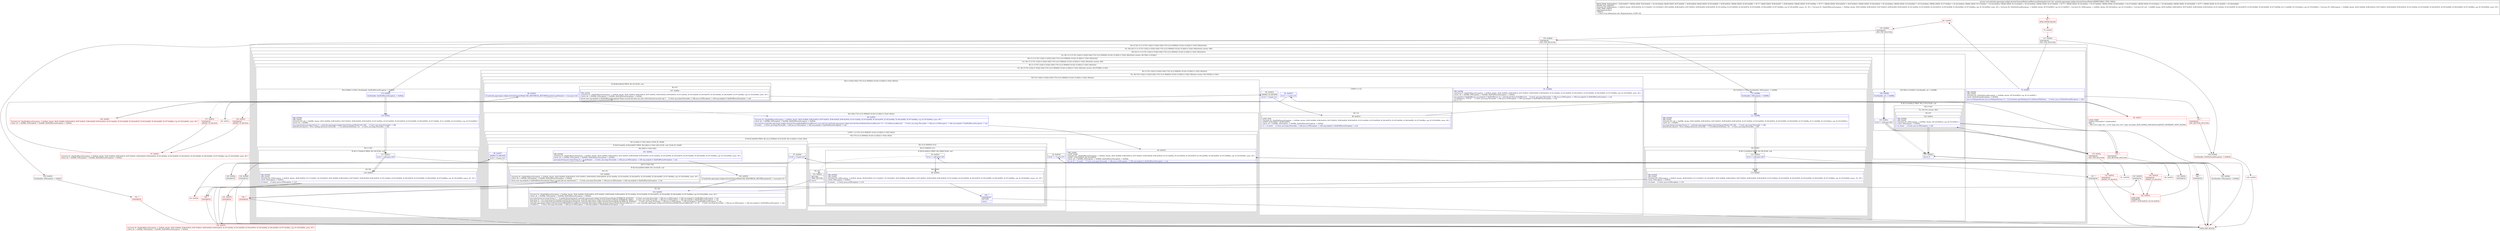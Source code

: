 digraph "CFG forandroidx.appcompat.widget.ActivityChooserModel.readHistoricalDataImpl()V" {
subgraph cluster_Region_1781339210 {
label = "R(1:(2:3|(1:(1:(1:(3:7|(1:12)|(2:(1:43)|(2:16|(2:17|(1:(2:(2:39|40)|(1:41)))(1:(2:26|(2:(1:33)|(1:28)))))))))))))";
node [shape=record,color=blue];
subgraph cluster_TryCatchRegion_1109422312 {
label = "Try: R(2:3|(1:(1:(1:(3:7|(1:12)|(2:(1:43)|(2:16|(2:17|(1:(2:(2:39|40)|(1:41)))(1:(2:26|(2:(1:33)|(1:28)))))))))))) catches: R(0)";
node [shape=record,color=blue];
subgraph cluster_Region_885343726 {
label = "R(2:3|(1:(1:(1:(3:7|(1:12)|(2:(1:43)|(2:16|(2:17|(1:(2:(2:39|40)|(1:41)))(1:(2:26|(2:(1:33)|(1:28))))))))))))";
node [shape=record,color=blue];
Node_79 [shape=record,label="{79\:\ 0x0003|TRY_ENTER\lTRY_LEAVE\lTryCatch #2 \{FileNotFoundException \-\> 0x00d4, blocks: (B:79:0x0003), top: B:131:0x0003 \}\lCatch: FileNotFoundException \-\> 0x00d4\l|java.io.FileInputStream java.io.FileInputStream r2 = r12.mContext.openFileInput(r12.mHistoryFileName)     \/\/ Catch: java.io.FileNotFoundException \-\> Ld4\l}"];
subgraph cluster_TryCatchRegion_1128569035 {
label = "Try: R(1:(1:(1:(3:7|(1:12)|(2:(1:43)|(2:16|(2:17|(1:(2:(2:39|40)|(1:41)))(1:(2:26|(2:(1:33)|(1:28))))))))))) catches: R(3:59|(1:(1:63))|61)";
node [shape=record,color=blue];
subgraph cluster_Region_1693752663 {
label = "R(1:(1:(1:(3:7|(1:12)|(2:(1:43)|(2:16|(2:17|(1:(2:(2:39|40)|(1:41)))(1:(2:26|(2:(1:33)|(1:28)))))))))))";
node [shape=record,color=blue];
subgraph cluster_TryCatchRegion_1719225031 {
label = "Try: R(1:(1:(3:7|(1:12)|(2:(1:43)|(2:16|(2:17|(1:(2:(2:39|40)|(1:41)))(1:(2:26|(2:(1:33)|(1:28)))))))))) catches: R(0)";
node [shape=record,color=blue];
subgraph cluster_Region_656392656 {
label = "R(1:(1:(3:7|(1:12)|(2:(1:43)|(2:16|(2:17|(1:(2:(2:39|40)|(1:41)))(1:(2:26|(2:(1:33)|(1:28))))))))))";
node [shape=record,color=blue];
subgraph cluster_TryCatchRegion_1090160440 {
label = "Try: R(1:(3:7|(1:12)|(2:(1:43)|(2:16|(2:17|(1:(2:(2:39|40)|(1:41)))(1:(2:26|(2:(1:33)|(1:28))))))))) catches: R(3:47|48|(1:(1:50)))";
node [shape=record,color=blue];
subgraph cluster_Region_10794069 {
label = "R(1:(3:7|(1:12)|(2:(1:43)|(2:16|(2:17|(1:(2:(2:39|40)|(1:41)))(1:(2:26|(2:(1:33)|(1:28)))))))))";
node [shape=record,color=blue];
subgraph cluster_TryCatchRegion_749201908 {
label = "Try: R(3:7|(1:12)|(2:(1:43)|(2:16|(2:17|(1:(2:(2:39|40)|(1:41)))(1:(2:26|(2:(1:33)|(1:28)))))))) catches: R(3:53|54|(1:(1:56)))";
node [shape=record,color=blue];
subgraph cluster_Region_482182676 {
label = "R(3:7|(1:12)|(2:(1:43)|(2:16|(2:17|(1:(2:(2:39|40)|(1:41)))(1:(2:26|(2:(1:33)|(1:28))))))))";
node [shape=record,color=blue];
Node_81 [shape=record,label="{81\:\ 0x000d|TRY_ENTER\lTryCatch #1 \{XmlPullParserException \-\> 0x00ab, blocks: (B:81:0x000d, B:86:0x001d, B:87:0x0023, B:89:0x002f, B:90:0x0034, B:101:0x004a, B:103:0x0056, B:104:0x007b, B:105:0x0082, B:106:0x0083, B:107:0x008a), top: B:130:0x000d, outer: #0 \}\lCatch: all \-\> 0x008b, IOException \-\> 0x008d, XmlPullParserException \-\> 0x00ab\l|org.xmlpull.v1.XmlPullParser org.xmlpull.v1.XmlPullParser r2 = android.util.Xml.newPullParser()     \/\/ Catch: java.lang.Throwable \-\> L8b java.io.IOException \-\> L8d org.xmlpull.v1.XmlPullParserException \-\> Lab\lr2.setInput(r2, \"UTF\-8\")     \/\/ Catch: java.lang.Throwable \-\> L8b java.io.IOException \-\> L8d org.xmlpull.v1.XmlPullParserException \-\> Lab\lint r3 = 0\l}"];
subgraph cluster_LoopRegion_1939486814 {
label = "LOOP:0: (1:12)";
node [shape=record,color=blue];
Node_83 [shape=record,label="{83\:\ 0x0018|if (r3 != 1) goto L10\l}"];
Node_85 [shape=record,label="{85\:\ 0x001b|ADDED_TO_REGION\l|if (r3 != 2) goto L12\l}"];
subgraph cluster_Region_1016548791 {
label = "R(1:12)";
node [shape=record,color=blue];
Node_86 [shape=record,label="{86\:\ 0x001d|LOOP_END\lTryCatch #1 \{XmlPullParserException \-\> 0x00ab, blocks: (B:81:0x000d, B:86:0x001d, B:87:0x0023, B:89:0x002f, B:90:0x0034, B:101:0x004a, B:103:0x0056, B:104:0x007b, B:105:0x0082, B:106:0x0083, B:107:0x008a), top: B:130:0x000d, outer: #0 \}\lLOOP:0: B:82:0x0017\-\>B:86:0x001d\lCatch: all \-\> 0x008b, IOException \-\> 0x008d, XmlPullParserException \-\> 0x00ab\l|r3 = r2.next()     \/\/ Catch: java.lang.Throwable \-\> L8b java.io.IOException \-\> L8d org.xmlpull.v1.XmlPullParserException \-\> Lab\l}"];
}
}
subgraph cluster_Region_1970257137 {
label = "R(2:(1:43)|(2:16|(2:17|(1:(2:(2:39|40)|(1:41)))(1:(2:26|(2:(1:33)|(1:28)))))))";
node [shape=record,color=blue];
subgraph cluster_IfRegion_2083757562 {
label = "IF [B:88:0x002d] THEN: R(1:43) ELSE: null";
node [shape=record,color=blue];
Node_88 [shape=record,label="{88\:\ 0x002d|if (androidx.appcompat.widget.ActivityChooserModel.TAG_HISTORICAL_RECORDS.equals(r2.getName()) != true) goto L42\l}"];
subgraph cluster_Region_1631069731 {
label = "R(1:43)";
node [shape=record,color=blue];
Node_107 [shape=record,label="{107\:\ 0x008a|TRY_LEAVE\lTryCatch #1 \{XmlPullParserException \-\> 0x00ab, blocks: (B:81:0x000d, B:86:0x001d, B:87:0x0023, B:89:0x002f, B:90:0x0034, B:101:0x004a, B:103:0x0056, B:104:0x007b, B:105:0x0082, B:106:0x0083, B:107:0x008a), top: B:130:0x000d, outer: #0 \}\lCatch: all \-\> 0x008b, IOException \-\> 0x008d, XmlPullParserException \-\> 0x00ab\l|throw new org.xmlpull.v1.XmlPullParserException(\"Share records file does not start with historical\-records tag.\")     \/\/ Catch: java.lang.Throwable \-\> L8b java.io.IOException \-\> L8d org.xmlpull.v1.XmlPullParserException \-\> Lab\l}"];
}
}
subgraph cluster_Region_454615955 {
label = "R(2:16|(2:17|(1:(2:(2:39|40)|(1:41)))(1:(2:26|(2:(1:33)|(1:28))))))";
node [shape=record,color=blue];
Node_89 [shape=record,label="{89\:\ 0x002f|TryCatch #1 \{XmlPullParserException \-\> 0x00ab, blocks: (B:81:0x000d, B:86:0x001d, B:87:0x0023, B:89:0x002f, B:90:0x0034, B:101:0x004a, B:103:0x0056, B:104:0x007b, B:105:0x0082, B:106:0x0083, B:107:0x008a), top: B:130:0x000d, outer: #0 \}\lCatch: all \-\> 0x008b, IOException \-\> 0x008d, XmlPullParserException \-\> 0x00ab\l|java.util.List\<androidx.appcompat.widget.ActivityChooserModel$HistoricalRecord\> java.util.List\<androidx.appcompat.widget.ActivityChooserModel.HistoricalRecord\> r5 = r12.mHistoricalRecords     \/\/ Catch: java.lang.Throwable \-\> L8b java.io.IOException \-\> L8d org.xmlpull.v1.XmlPullParserException \-\> Lab\lr5.clear()     \/\/ Catch: java.lang.Throwable \-\> L8b java.io.IOException \-\> L8d org.xmlpull.v1.XmlPullParserException \-\> Lab\l}"];
subgraph cluster_LoopRegion_1142632525 {
label = "LOOP:1: (2:17|(1:(2:(2:39|40)|(1:41)))(1:(2:26|(2:(1:33)|(1:28)))))";
node [shape=record,color=blue];
subgraph cluster_Region_1604515531 {
label = "R(2:17|(1:(2:(2:39|40)|(1:41)))(1:(2:26|(2:(1:33)|(1:28)))))";
node [shape=record,color=blue];
Node_90 [shape=record,label="{90\:\ 0x0034|TRY_LEAVE\lLOOP_START\lTryCatch #1 \{XmlPullParserException \-\> 0x00ab, blocks: (B:81:0x000d, B:86:0x001d, B:87:0x0023, B:89:0x002f, B:90:0x0034, B:101:0x004a, B:103:0x0056, B:104:0x007b, B:105:0x0082, B:106:0x0083, B:107:0x008a), top: B:130:0x000d, outer: #0 \}\lLOOP:1: B:90:0x0034\-\>B:142:0x0034\lCatch: all \-\> 0x008b, IOException \-\> 0x008d, XmlPullParserException \-\> 0x00ab\l|int int r6 = r2.next()     \/\/ Catch: java.lang.Throwable \-\> L8b java.io.IOException \-\> L8d org.xmlpull.v1.XmlPullParserException \-\> Lab\l}"];
subgraph cluster_IfRegion_1396984469 {
label = "IF [B:92:0x0039] THEN: R(1:(2:(2:39|40)|(1:41))) ELSE: R(1:(2:26|(2:(1:33)|(1:28))))";
node [shape=record,color=blue];
Node_92 [shape=record,label="{92\:\ 0x0039|if (r6 == 1) goto L37\l}"];
subgraph cluster_Region_1474337139 {
label = "R(1:(2:(2:39|40)|(1:41)))";
node [shape=record,color=blue];
subgraph cluster_Region_1608527690 {
label = "R(2:(2:39|40)|(1:41))";
node [shape=record,color=blue];
subgraph cluster_IfRegion_1274935526 {
label = "IF [B:93:0x003c] THEN: R(2:39|40) ELSE: null";
node [shape=record,color=blue];
Node_93 [shape=record,label="{93\:\ 0x003c|if (r2 != null) goto L39\l}"];
subgraph cluster_Region_996942799 {
label = "R(2:39|40)";
node [shape=record,color=blue];
Node_94 [shape=record,label="{94\:\ 0x003e|TRY_ENTER\lTRY_LEAVE\lTryCatch #0 \{IOException \-\> 0x00c9, blocks: (B:94:0x003e, B:113:0x00a7, B:118:0x00c5, B:81:0x000d, B:86:0x001d, B:87:0x0023, B:89:0x002f, B:90:0x0034, B:101:0x004a, B:103:0x0056, B:104:0x007b, B:105:0x0082, B:106:0x0083, B:107:0x008a), top: B:130:0x000d, inners: #1, #5 \}\lCatch: IOException \-\> 0x00c9\l|r2.close()     \/\/ Catch: java.io.IOException \-\> Lc9\l}"];
Node_149 [shape=record,label="{149\:\ ?|SYNTHETIC\lRETURN\l|return\l}"];
}
}
subgraph cluster_Region_2135491499 {
label = "R(1:41)";
node [shape=record,color=blue];
Node_122 [shape=record,label="{122\:\ 0x00cb|RETURN\lORIG_RETURN\l|return\l}"];
}
}
}
subgraph cluster_Region_1649266007 {
label = "R(1:(2:26|(2:(1:33)|(1:28)))) | ELSE_IF_CHAIN\l";
node [shape=record,color=blue];
subgraph cluster_IfRegion_1833910385 {
label = "IF [B:97:0x0044, B:99:0x0047] THEN: R(2:26|(2:(1:33)|(1:28))) ELSE: null | ELSE_IF_CHAIN\l";
node [shape=record,color=blue];
Node_97 [shape=record,label="{97\:\ 0x0044|if (r6 != 3) goto L22\l}"];
Node_99 [shape=record,label="{99\:\ 0x0047|ADDED_TO_REGION\l|if (r6 != 4) goto L25\l}"];
subgraph cluster_Region_2102947241 {
label = "R(2:26|(2:(1:33)|(1:28)))";
node [shape=record,color=blue];
Node_101 [shape=record,label="{101\:\ 0x004a|TRY_ENTER\lTryCatch #1 \{XmlPullParserException \-\> 0x00ab, blocks: (B:81:0x000d, B:86:0x001d, B:87:0x0023, B:89:0x002f, B:90:0x0034, B:101:0x004a, B:103:0x0056, B:104:0x007b, B:105:0x0082, B:106:0x0083, B:107:0x008a), top: B:130:0x000d, outer: #0 \}\lCatch: all \-\> 0x008b, IOException \-\> 0x008d, XmlPullParserException \-\> 0x00ab\l|java.lang.String java.lang.String r6 = r2.getName()     \/\/ Catch: java.lang.Throwable \-\> L8b java.io.IOException \-\> L8d org.xmlpull.v1.XmlPullParserException \-\> Lab\l}"];
subgraph cluster_Region_825621356 {
label = "R(2:(1:33)|(1:28))";
node [shape=record,color=blue];
subgraph cluster_IfRegion_903474917 {
label = "IF [B:102:0x0054] THEN: R(1:33) ELSE: null";
node [shape=record,color=blue];
Node_102 [shape=record,label="{102\:\ 0x0054|if (androidx.appcompat.widget.ActivityChooserModel.TAG_HISTORICAL_RECORD.equals(r6) != true) goto L31\l}"];
subgraph cluster_Region_1869678719 {
label = "R(1:33)";
node [shape=record,color=blue];
Node_105 [shape=record,label="{105\:\ 0x0082|TryCatch #1 \{XmlPullParserException \-\> 0x00ab, blocks: (B:81:0x000d, B:86:0x001d, B:87:0x0023, B:89:0x002f, B:90:0x0034, B:101:0x004a, B:103:0x0056, B:104:0x007b, B:105:0x0082, B:106:0x0083, B:107:0x008a), top: B:130:0x000d, outer: #0 \}\lCatch: all \-\> 0x008b, IOException \-\> 0x008d, XmlPullParserException \-\> 0x00ab\l|throw new org.xmlpull.v1.XmlPullParserException(\"Share records file not well\-formed.\")     \/\/ Catch: java.lang.Throwable \-\> L8b java.io.IOException \-\> L8d org.xmlpull.v1.XmlPullParserException \-\> Lab\l}"];
}
}
subgraph cluster_Region_2065988928 {
label = "R(1:28)";
node [shape=record,color=blue];
Node_103 [shape=record,label="{103\:\ 0x0056|TryCatch #1 \{XmlPullParserException \-\> 0x00ab, blocks: (B:81:0x000d, B:86:0x001d, B:87:0x0023, B:89:0x002f, B:90:0x0034, B:101:0x004a, B:103:0x0056, B:104:0x007b, B:105:0x0082, B:106:0x0083, B:107:0x008a), top: B:130:0x000d, outer: #0 \}\lCatch: all \-\> 0x008b, IOException \-\> 0x008d, XmlPullParserException \-\> 0x00ab\l|java.lang.String java.lang.String r7 = r2.getAttributeValue(null, androidx.appcompat.widget.ActivityChooserModel.ATTRIBUTE_ACTIVITY)     \/\/ Catch: java.lang.Throwable \-\> L8b java.io.IOException \-\> L8d org.xmlpull.v1.XmlPullParserException \-\> Lab\llong long r9 = java.lang.Long.parseLong(r2.getAttributeValue(null, androidx.appcompat.widget.ActivityChooserModel.ATTRIBUTE_TIME))     \/\/ Catch: java.lang.Throwable \-\> L8b java.io.IOException \-\> L8d org.xmlpull.v1.XmlPullParserException \-\> Lab\lfloat float r8 = java.lang.Float.parseFloat(r2.getAttributeValue(null, androidx.appcompat.widget.ActivityChooserModel.ATTRIBUTE_WEIGHT))     \/\/ Catch: java.lang.Throwable \-\> L8b java.io.IOException \-\> L8d org.xmlpull.v1.XmlPullParserException \-\> Lab\landroidx.appcompat.widget.ActivityChooserModel$HistoricalRecord androidx.appcompat.widget.ActivityChooserModel.HistoricalRecord r11 = new androidx.appcompat.widget.ActivityChooserModel.HistoricalRecord(r7, r9, r8)     \/\/ Catch: java.lang.Throwable \-\> L8b java.io.IOException \-\> L8d org.xmlpull.v1.XmlPullParserException \-\> Lab\lr5.add(r11)     \/\/ Catch: java.lang.Throwable \-\> L8b java.io.IOException \-\> L8d org.xmlpull.v1.XmlPullParserException \-\> Lab\l}"];
}
}
}
}
}
}
}
}
}
}
}
subgraph cluster_Region_444290028 {
label = "R(3:53|54|(1:(1:56))) | ExcHandler: IOException \-\> 0x008d\l";
node [shape=record,color=blue];
Node_110 [shape=record,label="{110\:\ 0x008d|ExcHandler: IOException \-\> 0x008d\l}"];
Node_111 [shape=record,label="{111\:\ 0x008e|TRY_ENTER\lTRY_LEAVE\lTryCatch #4 \{all \-\> 0x008b, blocks: (B:81:0x000d, B:86:0x001d, B:87:0x0023, B:89:0x002f, B:90:0x0034, B:101:0x004a, B:103:0x0056, B:104:0x007b, B:105:0x0082, B:106:0x0083, B:107:0x008a, B:111:0x008e, B:116:0x00ac), top: B:135:0x000d \}\lCatch: all \-\> 0x008b\l|java.lang.String java.lang.String r3 = androidx.appcompat.widget.ActivityChooserModel.LOG_TAG     \/\/ Catch: java.lang.Throwable \-\> L8b\landroid.util.Log.e(r3, \"Error reading historical recrod file: \" + r12.mHistoryFileName, r2)     \/\/ Catch: java.lang.Throwable \-\> L8b\l}"];
subgraph cluster_Region_1477577313 {
label = "R(1:(1:56))";
node [shape=record,color=blue];
subgraph cluster_IfRegion_630782841 {
label = "IF [B:112:0x00a5] THEN: R(1:56) ELSE: null";
node [shape=record,color=blue];
Node_112 [shape=record,label="{112\:\ 0x00a5|if (r2 != null) goto L56\l}"];
subgraph cluster_Region_1441092856 {
label = "R(1:56)";
node [shape=record,color=blue];
Node_113 [shape=record,label="{113\:\ 0x00a7|TRY_ENTER\lTRY_LEAVE\lTryCatch #0 \{IOException \-\> 0x00c9, blocks: (B:94:0x003e, B:113:0x00a7, B:118:0x00c5, B:81:0x000d, B:86:0x001d, B:87:0x0023, B:89:0x002f, B:90:0x0034, B:101:0x004a, B:103:0x0056, B:104:0x007b, B:105:0x0082, B:106:0x0083, B:107:0x008a), top: B:130:0x000d, inners: #1, #5 \}\lCatch: IOException \-\> 0x00c9\l|r2.close()     \/\/ Catch: java.io.IOException \-\> Lc9\l}"];
}
}
}
}
}
}
subgraph cluster_Region_759291489 {
label = "R(3:47|48|(1:(1:50))) | ExcHandler: XmlPullParserException \-\> 0x00ab\l";
node [shape=record,color=blue];
Node_115 [shape=record,label="{115\:\ 0x00ab|ExcHandler: XmlPullParserException \-\> 0x00ab\l}"];
Node_116 [shape=record,label="{116\:\ 0x00ac|TRY_ENTER\lTRY_LEAVE\lTryCatch #4 \{all \-\> 0x008b, blocks: (B:81:0x000d, B:86:0x001d, B:87:0x0023, B:89:0x002f, B:90:0x0034, B:101:0x004a, B:103:0x0056, B:104:0x007b, B:105:0x0082, B:106:0x0083, B:107:0x008a, B:111:0x008e, B:116:0x00ac), top: B:135:0x000d \}\lCatch: all \-\> 0x008b\l|java.lang.String java.lang.String r3 = androidx.appcompat.widget.ActivityChooserModel.LOG_TAG     \/\/ Catch: java.lang.Throwable \-\> L8b\landroid.util.Log.e(r3, \"Error reading historical recrod file: \" + r12.mHistoryFileName, r2)     \/\/ Catch: java.lang.Throwable \-\> L8b\l}"];
subgraph cluster_Region_1421431617 {
label = "R(1:(1:50))";
node [shape=record,color=blue];
subgraph cluster_IfRegion_1903934570 {
label = "IF [B:117:0x00c3] THEN: R(1:50) ELSE: null";
node [shape=record,color=blue];
Node_117 [shape=record,label="{117\:\ 0x00c3|if (r2 != null) goto L50\l}"];
subgraph cluster_Region_726899665 {
label = "R(1:50)";
node [shape=record,color=blue];
Node_118 [shape=record,label="{118\:\ 0x00c5|TRY_ENTER\lTRY_LEAVE\lTryCatch #0 \{IOException \-\> 0x00c9, blocks: (B:94:0x003e, B:113:0x00a7, B:118:0x00c5, B:81:0x000d, B:86:0x001d, B:87:0x0023, B:89:0x002f, B:90:0x0034, B:101:0x004a, B:103:0x0056, B:104:0x007b, B:105:0x0082, B:106:0x0083, B:107:0x008a), top: B:130:0x000d, inners: #1, #5 \}\lCatch: IOException \-\> 0x00c9\l|r2.close()     \/\/ Catch: java.io.IOException \-\> Lc9\l}"];
}
}
}
}
}
}
subgraph cluster_Region_1246313505 {
label = "R(0) | ExcHandler: IOException \-\> 0x00c9\l";
node [shape=record,color=blue];
}
}
}
subgraph cluster_Region_765257703 {
label = "R(3:59|(1:(1:63))|61) | ExcHandler: all \-\> 0x008b\l";
node [shape=record,color=blue];
Node_108 [shape=record,label="{108\:\ 0x008b|ExcHandler: all \-\> 0x008b\l}"];
subgraph cluster_IfRegion_1240657649 {
label = "IF [B:123:0x00cc] THEN: R(1:(1:63)) ELSE: null";
node [shape=record,color=blue];
Node_123 [shape=record,label="{123\:\ 0x00cc|if (r2 != null) goto L62\l}"];
subgraph cluster_Region_1695916343 {
label = "R(1:(1:63))";
node [shape=record,color=blue];
subgraph cluster_TryCatchRegion_2066269583 {
label = "Try: R(1:63) catches: R(0)";
node [shape=record,color=blue];
subgraph cluster_Region_911155619 {
label = "R(1:63)";
node [shape=record,color=blue];
Node_124 [shape=record,label="{124\:\ 0x00ce|TRY_ENTER\lTRY_LEAVE\lTryCatch #3 \{IOException \-\> 0x00d2, blocks: (B:124:0x00ce), top: B:133:0x00ce \}\lCatch: IOException \-\> 0x00d2\l|r2.close()     \/\/ Catch: java.io.IOException \-\> Ld2\l}"];
}
subgraph cluster_Region_2013480703 {
label = "R(0) | ExcHandler: IOException \-\> 0x00d2\l";
node [shape=record,color=blue];
}
}
}
}
Node_127 [shape=record,label="{127\:\ 0x00d3|throw r0\l}"];
}
}
}
subgraph cluster_Region_845821383 {
label = "R(0) | ExcHandler: FileNotFoundException \-\> 0x00d4\l";
node [shape=record,color=blue];
}
}
}
subgraph cluster_Region_845821383 {
label = "R(0) | ExcHandler: FileNotFoundException \-\> 0x00d4\l";
node [shape=record,color=blue];
}
subgraph cluster_Region_759291489 {
label = "R(3:47|48|(1:(1:50))) | ExcHandler: XmlPullParserException \-\> 0x00ab\l";
node [shape=record,color=blue];
Node_115 [shape=record,label="{115\:\ 0x00ab|ExcHandler: XmlPullParserException \-\> 0x00ab\l}"];
Node_116 [shape=record,label="{116\:\ 0x00ac|TRY_ENTER\lTRY_LEAVE\lTryCatch #4 \{all \-\> 0x008b, blocks: (B:81:0x000d, B:86:0x001d, B:87:0x0023, B:89:0x002f, B:90:0x0034, B:101:0x004a, B:103:0x0056, B:104:0x007b, B:105:0x0082, B:106:0x0083, B:107:0x008a, B:111:0x008e, B:116:0x00ac), top: B:135:0x000d \}\lCatch: all \-\> 0x008b\l|java.lang.String java.lang.String r3 = androidx.appcompat.widget.ActivityChooserModel.LOG_TAG     \/\/ Catch: java.lang.Throwable \-\> L8b\landroid.util.Log.e(r3, \"Error reading historical recrod file: \" + r12.mHistoryFileName, r2)     \/\/ Catch: java.lang.Throwable \-\> L8b\l}"];
subgraph cluster_Region_1421431617 {
label = "R(1:(1:50))";
node [shape=record,color=blue];
subgraph cluster_IfRegion_1903934570 {
label = "IF [B:117:0x00c3] THEN: R(1:50) ELSE: null";
node [shape=record,color=blue];
Node_117 [shape=record,label="{117\:\ 0x00c3|if (r2 != null) goto L50\l}"];
subgraph cluster_Region_726899665 {
label = "R(1:50)";
node [shape=record,color=blue];
Node_118 [shape=record,label="{118\:\ 0x00c5|TRY_ENTER\lTRY_LEAVE\lTryCatch #0 \{IOException \-\> 0x00c9, blocks: (B:94:0x003e, B:113:0x00a7, B:118:0x00c5, B:81:0x000d, B:86:0x001d, B:87:0x0023, B:89:0x002f, B:90:0x0034, B:101:0x004a, B:103:0x0056, B:104:0x007b, B:105:0x0082, B:106:0x0083, B:107:0x008a), top: B:130:0x000d, inners: #1, #5 \}\lCatch: IOException \-\> 0x00c9\l|r2.close()     \/\/ Catch: java.io.IOException \-\> Lc9\l}"];
}
}
}
}
subgraph cluster_Region_444290028 {
label = "R(3:53|54|(1:(1:56))) | ExcHandler: IOException \-\> 0x008d\l";
node [shape=record,color=blue];
Node_110 [shape=record,label="{110\:\ 0x008d|ExcHandler: IOException \-\> 0x008d\l}"];
Node_111 [shape=record,label="{111\:\ 0x008e|TRY_ENTER\lTRY_LEAVE\lTryCatch #4 \{all \-\> 0x008b, blocks: (B:81:0x000d, B:86:0x001d, B:87:0x0023, B:89:0x002f, B:90:0x0034, B:101:0x004a, B:103:0x0056, B:104:0x007b, B:105:0x0082, B:106:0x0083, B:107:0x008a, B:111:0x008e, B:116:0x00ac), top: B:135:0x000d \}\lCatch: all \-\> 0x008b\l|java.lang.String java.lang.String r3 = androidx.appcompat.widget.ActivityChooserModel.LOG_TAG     \/\/ Catch: java.lang.Throwable \-\> L8b\landroid.util.Log.e(r3, \"Error reading historical recrod file: \" + r12.mHistoryFileName, r2)     \/\/ Catch: java.lang.Throwable \-\> L8b\l}"];
subgraph cluster_Region_1477577313 {
label = "R(1:(1:56))";
node [shape=record,color=blue];
subgraph cluster_IfRegion_630782841 {
label = "IF [B:112:0x00a5] THEN: R(1:56) ELSE: null";
node [shape=record,color=blue];
Node_112 [shape=record,label="{112\:\ 0x00a5|if (r2 != null) goto L56\l}"];
subgraph cluster_Region_1441092856 {
label = "R(1:56)";
node [shape=record,color=blue];
Node_113 [shape=record,label="{113\:\ 0x00a7|TRY_ENTER\lTRY_LEAVE\lTryCatch #0 \{IOException \-\> 0x00c9, blocks: (B:94:0x003e, B:113:0x00a7, B:118:0x00c5, B:81:0x000d, B:86:0x001d, B:87:0x0023, B:89:0x002f, B:90:0x0034, B:101:0x004a, B:103:0x0056, B:104:0x007b, B:105:0x0082, B:106:0x0083, B:107:0x008a), top: B:130:0x000d, inners: #1, #5 \}\lCatch: IOException \-\> 0x00c9\l|r2.close()     \/\/ Catch: java.io.IOException \-\> Lc9\l}"];
}
}
}
}
subgraph cluster_Region_765257703 {
label = "R(3:59|(1:(1:63))|61) | ExcHandler: all \-\> 0x008b\l";
node [shape=record,color=blue];
Node_108 [shape=record,label="{108\:\ 0x008b|ExcHandler: all \-\> 0x008b\l}"];
subgraph cluster_IfRegion_1240657649 {
label = "IF [B:123:0x00cc] THEN: R(1:(1:63)) ELSE: null";
node [shape=record,color=blue];
Node_123 [shape=record,label="{123\:\ 0x00cc|if (r2 != null) goto L62\l}"];
subgraph cluster_Region_1695916343 {
label = "R(1:(1:63))";
node [shape=record,color=blue];
subgraph cluster_TryCatchRegion_2066269583 {
label = "Try: R(1:63) catches: R(0)";
node [shape=record,color=blue];
subgraph cluster_Region_911155619 {
label = "R(1:63)";
node [shape=record,color=blue];
Node_124 [shape=record,label="{124\:\ 0x00ce|TRY_ENTER\lTRY_LEAVE\lTryCatch #3 \{IOException \-\> 0x00d2, blocks: (B:124:0x00ce), top: B:133:0x00ce \}\lCatch: IOException \-\> 0x00d2\l|r2.close()     \/\/ Catch: java.io.IOException \-\> Ld2\l}"];
}
subgraph cluster_Region_2013480703 {
label = "R(0) | ExcHandler: IOException \-\> 0x00d2\l";
node [shape=record,color=blue];
}
}
}
}
Node_127 [shape=record,label="{127\:\ 0x00d3|throw r0\l}"];
}
subgraph cluster_Region_1246313505 {
label = "R(0) | ExcHandler: IOException \-\> 0x00c9\l";
node [shape=record,color=blue];
}
subgraph cluster_Region_2013480703 {
label = "R(0) | ExcHandler: IOException \-\> 0x00d2\l";
node [shape=record,color=blue];
}
Node_76 [shape=record,color=red,label="{76\:\ ?|MTH_ENTER_BLOCK\l}"];
Node_78 [shape=record,color=red,label="{78\:\ 0x0000}"];
Node_131 [shape=record,color=red,label="{131\:\ 0x0003|SYNTHETIC\lEXC_TOP_SPLITTER\l}"];
Node_80 [shape=record,color=red,label="{80\:\ 0x000b}"];
Node_135 [shape=record,color=red,label="{135\:\ 0x000d|SYNTHETIC\lEXC_TOP_SPLITTER\l}"];
Node_130 [shape=record,color=red,label="{130\:\ 0x000d|SYNTHETIC\lEXC_TOP_SPLITTER\l}"];
Node_82 [shape=record,color=red,label="{82\:\ 0x0017|LOOP_START\lLOOP:0: B:82:0x0017\-\>B:86:0x001d\lPHI: r3 \l  PHI: (r3v5 'type' int) = (r3v4 'type' int), (r3v7 'type' int) binds: [B:81:0x000d, B:86:0x001d] A[DONT_GENERATE, DONT_INLINE]\l}"];
Node_84 [shape=record,color=red,label="{84\:\ 0x001a}"];
Node_137 [shape=record,color=red,label="{137\:\ 0x0023|SYNTHETIC\lADDED_TO_REGION\l}"];
Node_87 [shape=record,color=red,label="{87\:\ 0x0023|TryCatch #1 \{XmlPullParserException \-\> 0x00ab, blocks: (B:81:0x000d, B:86:0x001d, B:87:0x0023, B:89:0x002f, B:90:0x0034, B:101:0x004a, B:103:0x0056, B:104:0x007b, B:105:0x0082, B:106:0x0083, B:107:0x008a), top: B:130:0x000d, outer: #0 \}\lCatch: all \-\> 0x008b, IOException \-\> 0x008d, XmlPullParserException \-\> 0x00ab\l}"];
Node_91 [shape=record,color=red,label="{91\:\ 0x0038}"];
Node_96 [shape=record,color=red,label="{96\:\ 0x0043}"];
Node_138 [shape=record,color=red,label="{138\:\ 0x0046|SYNTHETIC\l}"];
Node_98 [shape=record,color=red,label="{98\:\ 0x0046}"];
Node_140 [shape=record,color=red,label="{140\:\ 0x004a|SYNTHETIC\l}"];
Node_145 [shape=record,color=red,label="{145\:\ 0x0034|SYNTHETIC\l}"];
Node_142 [shape=record,color=red,label="{142\:\ 0x0034|LOOP_END\lSYNTHETIC\lLOOP:1: B:90:0x0034\-\>B:142:0x0034\l}"];
Node_141 [shape=record,color=red,label="{141\:\ 0x007b|SYNTHETIC\l}"];
Node_104 [shape=record,color=red,label="{104\:\ 0x007b|TryCatch #1 \{XmlPullParserException \-\> 0x00ab, blocks: (B:81:0x000d, B:86:0x001d, B:87:0x0023, B:89:0x002f, B:90:0x0034, B:101:0x004a, B:103:0x0056, B:104:0x007b, B:105:0x0082, B:106:0x0083, B:107:0x008a), top: B:130:0x000d, outer: #0 \}\lCatch: all \-\> 0x008b, IOException \-\> 0x008d, XmlPullParserException \-\> 0x00ab\l}"];
Node_77 [shape=record,color=red,label="{77\:\ ?|MTH_EXIT_BLOCK\l}"];
Node_144 [shape=record,color=red,label="{144\:\ 0x0034|SYNTHETIC\lADDED_TO_REGION\l}"];
Node_143 [shape=record,color=red,label="{143\:\ 0x0034|SYNTHETIC\lADDED_TO_REGION\l}"];
Node_139 [shape=record,color=red,label="{139\:\ 0x003c|SYNTHETIC\l}"];
Node_106 [shape=record,color=red,label="{106\:\ 0x0083|TryCatch #1 \{XmlPullParserException \-\> 0x00ab, blocks: (B:81:0x000d, B:86:0x001d, B:87:0x0023, B:89:0x002f, B:90:0x0034, B:101:0x004a, B:103:0x0056, B:104:0x007b, B:105:0x0082, B:106:0x0083, B:107:0x008a), top: B:130:0x000d, outer: #0 \}\lCatch: all \-\> 0x008b, IOException \-\> 0x008d, XmlPullParserException \-\> 0x00ab\l}"];
Node_136 [shape=record,color=red,label="{136\:\ 0x0023|SYNTHETIC\lADDED_TO_REGION\l}"];
Node_120 [shape=record,color=red,label="{120\:\ 0x00c9|ExcHandler: IOException \-\> 0x00c9\l}"];
Node_151 [shape=record,color=red,label="{151\:\ ?|SYNTHETIC\l}"];
Node_148 [shape=record,color=red,label="{148\:\ ?|SYNTHETIC\l}"];
Node_147 [shape=record,color=red,label="{147\:\ ?|SYNTHETIC\l}"];
Node_150 [shape=record,color=red,label="{150\:\ ?|SYNTHETIC\l}"];
Node_146 [shape=record,color=red,label="{146\:\ ?|SYNTHETIC\l}"];
Node_133 [shape=record,color=red,label="{133\:\ 0x00ce|SYNTHETIC\lEXC_TOP_SPLITTER\l}"];
Node_134 [shape=record,color=red,label="{134\:\ ?|SYNTHETIC\lEXC_BOTTOM_SPLITTER\l}"];
Node_126 [shape=record,color=red,label="{126\:\ 0x00d2|ExcHandler: IOException \-\> 0x00d2\l}"];
Node_132 [shape=record,color=red,label="{132\:\ ?|SYNTHETIC\lEXC_BOTTOM_SPLITTER\l}"];
Node_128 [shape=record,color=red,label="{128\:\ 0x00d4|ExcHandler: FileNotFoundException \-\> 0x00d4\l}"];
Node_129 [shape=record,color=red,label="{129\:\ 0x00d5}"];
MethodNode[shape=record,label="{private void androidx.appcompat.widget.ActivityChooserModel.readHistoricalDataImpl((r12v0 'this' androidx.appcompat.widget.ActivityChooserModel A[IMMUTABLE_TYPE, THIS]))  | BACK_EDGE: B:86:0x001d \-\> B:82:0x0017, CROSS_EDGE: B:93:0x003c \-\> B:122:0x00cb, BACK_EDGE: B:97:0x0044 \-\> B:90:0x0034, BACK_EDGE: B:103:0x0056 \-\> B:90:0x0034, CROSS_EDGE: B:105:0x0082 \-\> B:77:?, BACK_EDGE: B:99:0x0047 \-\> B:90:0x0034, CROSS_EDGE: B:107:0x008a \-\> B:77:?, CROSS_EDGE: B:83:0x0018 \-\> B:87:0x0023, CROSS_EDGE: B:120:0x00c9 \-\> B:122:0x00cb, CROSS_EDGE: B:118:0x00c5 \-\> B:122:0x00cb, CROSS_EDGE: B:117:0x00c3 \-\> B:122:0x00cb, CROSS_EDGE: B:113:0x00a7 \-\> B:122:0x00cb, CROSS_EDGE: B:112:0x00a5 \-\> B:122:0x00cb, CROSS_EDGE: B:127:0x00d3 \-\> B:77:?, CROSS_EDGE: B:124:0x00ce \-\> B:127:0x00d3, CROSS_EDGE: B:126:0x00d2 \-\> B:127:0x00d3, CROSS_EDGE: B:133:0x00ce \-\> B:126:0x00d2, CROSS_EDGE: B:129:0x00d5 \-\> B:77:?, CROSS_EDGE: B:131:0x0003 \-\> B:128:0x00d4\lINLINE_NOT_NEEDED\lTryCatch #0 \{IOException \-\> 0x00c9, blocks: (B:94:0x003e, B:113:0x00a7, B:118:0x00c5, B:81:0x000d, B:86:0x001d, B:87:0x0023, B:89:0x002f, B:90:0x0034, B:101:0x004a, B:103:0x0056, B:104:0x007b, B:105:0x0082, B:106:0x0083, B:107:0x008a), top: B:130:0x000d, inners: #1, #5 \}, TryCatch #1 \{XmlPullParserException \-\> 0x00ab, blocks: (B:81:0x000d, B:86:0x001d, B:87:0x0023, B:89:0x002f, B:90:0x0034, B:101:0x004a, B:103:0x0056, B:104:0x007b, B:105:0x0082, B:106:0x0083, B:107:0x008a), top: B:130:0x000d, outer: #0 \}, TryCatch #2 \{FileNotFoundException \-\> 0x00d4, blocks: (B:79:0x0003), top: B:131:0x0003 \}, TryCatch #3 \{IOException \-\> 0x00d2, blocks: (B:124:0x00ce), top: B:133:0x00ce \}, TryCatch #4 \{all \-\> 0x008b, blocks: (B:81:0x000d, B:86:0x001d, B:87:0x0023, B:89:0x002f, B:90:0x0034, B:101:0x004a, B:103:0x0056, B:104:0x007b, B:105:0x0082, B:106:0x0083, B:107:0x008a, B:111:0x008e, B:116:0x00ac), top: B:135:0x000d \}, TryCatch #5 \{IOException \-\> 0x008d, blocks: (B:81:0x000d, B:86:0x001d, B:87:0x0023, B:89:0x002f, B:90:0x0034, B:101:0x004a, B:103:0x0056, B:104:0x007b, B:105:0x0082, B:106:0x0083, B:107:0x008a), top: B:130:0x000d, outer: #0 \}\lTYPE_VARS: EMPTY\lJadxCommentsAttr\{\l DEBUG: \l \-\> Don't trust debug lines info. Repeating lines: [1026=4]\}\l}"];
MethodNode -> Node_76;Node_79 -> Node_80;
Node_79 -> Node_132;
Node_81 -> Node_82;
Node_83 -> Node_84;
Node_83 -> Node_136[style=dashed];
Node_85 -> Node_86;
Node_85 -> Node_137[style=dashed];
Node_86 -> Node_82;
Node_88 -> Node_89[style=dashed];
Node_88 -> Node_106;
Node_107 -> Node_77;
Node_89 -> Node_90;
Node_90 -> Node_91;
Node_92 -> Node_96[style=dashed];
Node_92 -> Node_139;
Node_93 -> Node_94;
Node_93 -> Node_122[style=dashed];
Node_94 -> Node_149;
Node_149 -> Node_77;
Node_122 -> Node_77;
Node_97 -> Node_138;
Node_97 -> Node_143[style=dashed];
Node_99 -> Node_140;
Node_99 -> Node_144[style=dashed];
Node_101 -> Node_102;
Node_102 -> Node_103[style=dashed];
Node_102 -> Node_141;
Node_105 -> Node_77;
Node_103 -> Node_145;
Node_110 -> Node_111;
Node_111 -> Node_112;
Node_112 -> Node_113;
Node_112 -> Node_146[style=dashed];
Node_113 -> Node_150;
Node_115 -> Node_116;
Node_116 -> Node_117;
Node_117 -> Node_118;
Node_117 -> Node_147[style=dashed];
Node_118 -> Node_148;
Node_108 -> Node_123;
Node_123 -> Node_127[style=dashed];
Node_123 -> Node_133;
Node_124 -> Node_127;
Node_124 -> Node_134;
Node_127 -> Node_77;
Node_115 -> Node_116;
Node_116 -> Node_117;
Node_117 -> Node_118;
Node_117 -> Node_147[style=dashed];
Node_118 -> Node_148;
Node_110 -> Node_111;
Node_111 -> Node_112;
Node_112 -> Node_113;
Node_112 -> Node_146[style=dashed];
Node_113 -> Node_150;
Node_108 -> Node_123;
Node_123 -> Node_127[style=dashed];
Node_123 -> Node_133;
Node_124 -> Node_127;
Node_124 -> Node_134;
Node_127 -> Node_77;
Node_76 -> Node_78;
Node_78 -> Node_131;
Node_131 -> Node_79;
Node_131 -> Node_128;
Node_80 -> Node_135;
Node_135 -> Node_130;
Node_135 -> Node_108;
Node_130 -> Node_81;
Node_130 -> Node_120;
Node_130 -> Node_115;
Node_130 -> Node_110;
Node_82 -> Node_83;
Node_84 -> Node_85;
Node_137 -> Node_87;
Node_87 -> Node_88;
Node_91 -> Node_92;
Node_96 -> Node_97;
Node_138 -> Node_98;
Node_98 -> Node_99;
Node_140 -> Node_101;
Node_145 -> Node_142;
Node_142 -> Node_90;
Node_141 -> Node_104;
Node_104 -> Node_105;
Node_144 -> Node_142;
Node_143 -> Node_142;
Node_139 -> Node_93;
Node_106 -> Node_107;
Node_136 -> Node_87;
Node_120 -> Node_151;
Node_151 -> Node_77;
Node_148 -> Node_77;
Node_147 -> Node_77;
Node_150 -> Node_77;
Node_146 -> Node_77;
Node_133 -> Node_124;
Node_133 -> Node_126;
Node_134 -> Node_126;
Node_126 -> Node_127;
Node_132 -> Node_128;
Node_128 -> Node_129;
Node_129 -> Node_77;
}

